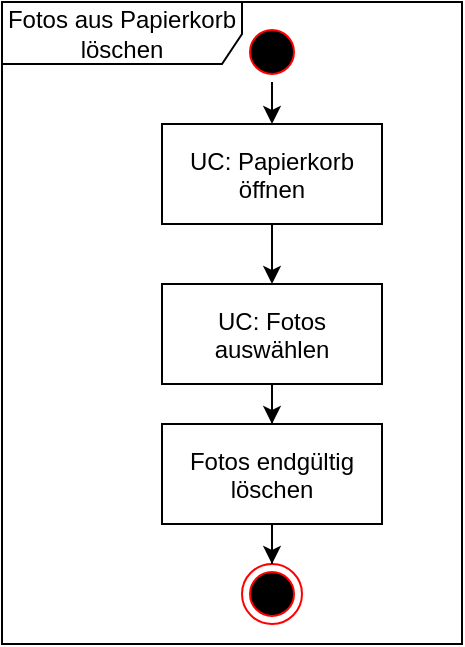 <mxfile version="26.2.6">
  <diagram name="Seite-1" id="l0WvUJElL2ecB1N14b2X">
    <mxGraphModel dx="950" dy="-252" grid="1" gridSize="10" guides="1" tooltips="1" connect="1" arrows="1" fold="1" page="1" pageScale="1" pageWidth="1169" pageHeight="826" math="0" shadow="0">
      <root>
        <mxCell id="0" />
        <mxCell id="1" parent="0" />
        <mxCell id="_Efm3URx336y0hWJy-us-76" style="edgeStyle=orthogonalEdgeStyle;rounded=0;orthogonalLoop=1;jettySize=auto;html=1;" edge="1" parent="1" source="_Efm3URx336y0hWJy-us-59" target="_Efm3URx336y0hWJy-us-75">
          <mxGeometry relative="1" as="geometry" />
        </mxCell>
        <mxCell id="_Efm3URx336y0hWJy-us-59" value="" style="ellipse;shape=startState;fillColor=#000000;strokeColor=#ff0000;" vertex="1" parent="1">
          <mxGeometry x="160" y="869" width="30" height="30" as="geometry" />
        </mxCell>
        <mxCell id="_Efm3URx336y0hWJy-us-60" style="edgeStyle=orthogonalEdgeStyle;rounded=0;orthogonalLoop=1;jettySize=auto;html=1;entryX=0.5;entryY=0;entryDx=0;entryDy=0;" edge="1" parent="1" source="_Efm3URx336y0hWJy-us-61" target="_Efm3URx336y0hWJy-us-74">
          <mxGeometry relative="1" as="geometry" />
        </mxCell>
        <mxCell id="_Efm3URx336y0hWJy-us-61" value="UC: Fotos &#xa;auswählen" style="" vertex="1" parent="1">
          <mxGeometry x="120.0" y="1000" width="110" height="50" as="geometry" />
        </mxCell>
        <mxCell id="_Efm3URx336y0hWJy-us-64" value="" style="ellipse;shape=endState;fillColor=#000000;strokeColor=#ff0000" vertex="1" parent="1">
          <mxGeometry x="160" y="1140" width="30" height="30" as="geometry" />
        </mxCell>
        <mxCell id="_Efm3URx336y0hWJy-us-65" value="Fotos aus Papierkorb löschen" style="shape=umlFrame;whiteSpace=wrap;html=1;pointerEvents=0;width=120;height=31;" vertex="1" parent="1">
          <mxGeometry x="40" y="859" width="230" height="321" as="geometry" />
        </mxCell>
        <mxCell id="_Efm3URx336y0hWJy-us-73" style="edgeStyle=orthogonalEdgeStyle;rounded=0;orthogonalLoop=1;jettySize=auto;html=1;" edge="1" parent="1" source="_Efm3URx336y0hWJy-us-74" target="_Efm3URx336y0hWJy-us-64">
          <mxGeometry relative="1" as="geometry">
            <mxPoint x="174.995" y="1099" as="targetPoint" />
          </mxGeometry>
        </mxCell>
        <mxCell id="_Efm3URx336y0hWJy-us-74" value="Fotos endgültig &#xa;löschen" style="" vertex="1" parent="1">
          <mxGeometry x="120.0" y="1070" width="110" height="50" as="geometry" />
        </mxCell>
        <mxCell id="_Efm3URx336y0hWJy-us-77" style="edgeStyle=orthogonalEdgeStyle;rounded=0;orthogonalLoop=1;jettySize=auto;html=1;" edge="1" parent="1" source="_Efm3URx336y0hWJy-us-75" target="_Efm3URx336y0hWJy-us-61">
          <mxGeometry relative="1" as="geometry" />
        </mxCell>
        <mxCell id="_Efm3URx336y0hWJy-us-75" value="UC: Papierkorb &#xa;öffnen" style="" vertex="1" parent="1">
          <mxGeometry x="120" y="920" width="110" height="50" as="geometry" />
        </mxCell>
      </root>
    </mxGraphModel>
  </diagram>
</mxfile>
